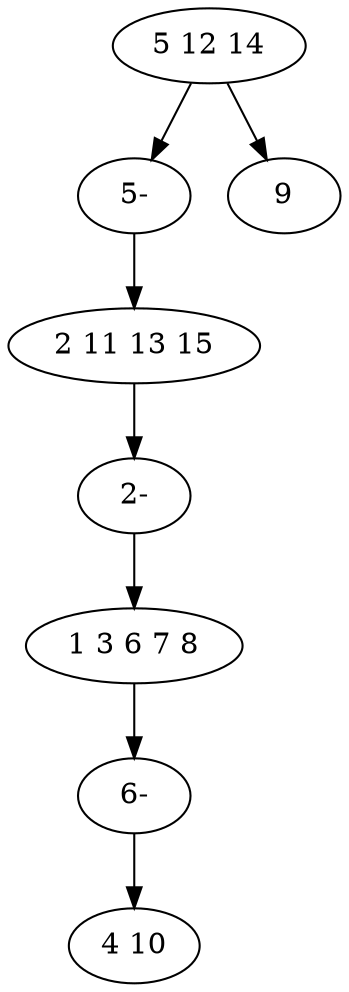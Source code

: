 digraph true_tree {
	"0" -> "7"
	"1" -> "5"
	"2" -> "6"
	"0" -> "4"
	"5" -> "2"
	"6" -> "3"
	"7" -> "1"
	"0" [label="5 12 14"];
	"1" [label="2 11 13 15"];
	"2" [label="1 3 6 7 8"];
	"3" [label="4 10"];
	"4" [label="9"];
	"5" [label="2-"];
	"6" [label="6-"];
	"7" [label="5-"];
}
